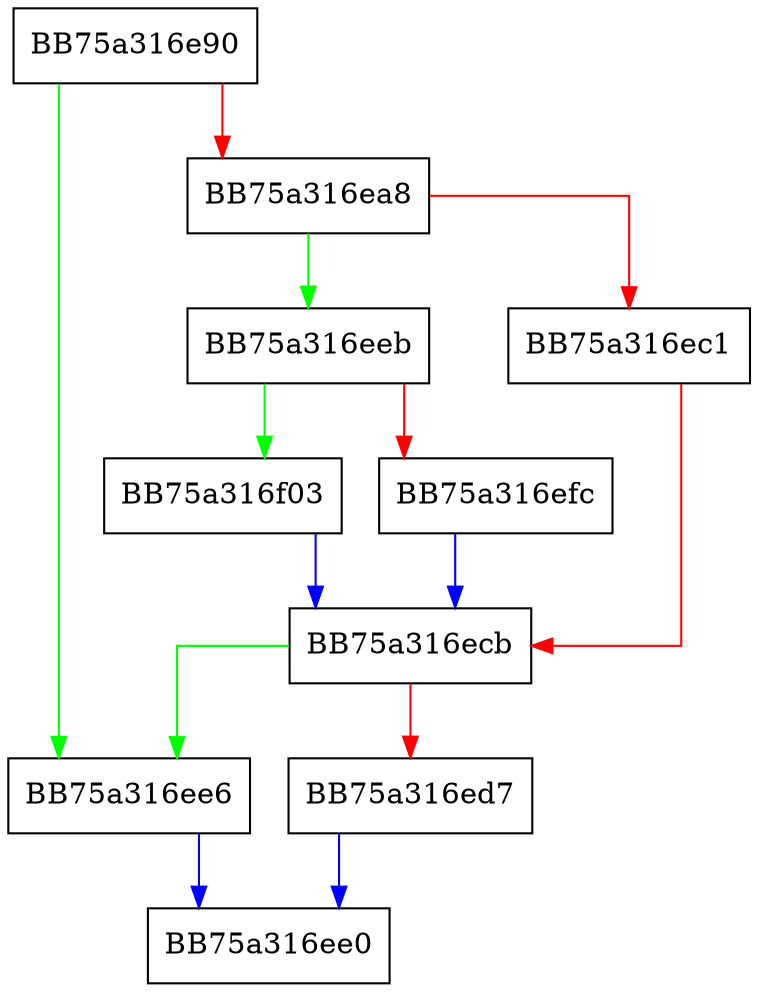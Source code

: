 digraph GetChar {
  node [shape="box"];
  graph [splines=ortho];
  BB75a316e90 -> BB75a316ee6 [color="green"];
  BB75a316e90 -> BB75a316ea8 [color="red"];
  BB75a316ea8 -> BB75a316eeb [color="green"];
  BB75a316ea8 -> BB75a316ec1 [color="red"];
  BB75a316ec1 -> BB75a316ecb [color="red"];
  BB75a316ecb -> BB75a316ee6 [color="green"];
  BB75a316ecb -> BB75a316ed7 [color="red"];
  BB75a316ed7 -> BB75a316ee0 [color="blue"];
  BB75a316ee6 -> BB75a316ee0 [color="blue"];
  BB75a316eeb -> BB75a316f03 [color="green"];
  BB75a316eeb -> BB75a316efc [color="red"];
  BB75a316efc -> BB75a316ecb [color="blue"];
  BB75a316f03 -> BB75a316ecb [color="blue"];
}